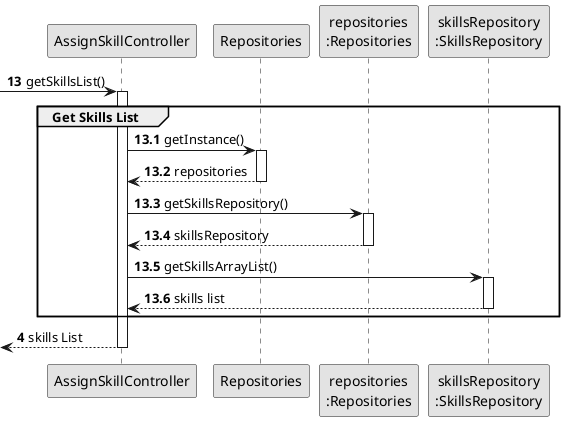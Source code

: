 @startuml
skinparam monochrome true
skinparam packageStyle rectangle
skinparam shadowing false

autonumber

'hide footbox

participant "AssignSkillController" as CTRL
participant Repositories
participant "repositories\n:Repositories" as REP
participant "skillsRepository\n:SkillsRepository" as SkillsREP

autonumber 13

 -> CTRL : getSkillsList()
autonumber 13.1
activate CTRL
    group Get Skills List
        CTRL -> Repositories: getInstance()
        activate Repositories
            Repositories --> CTRL: repositories
        deactivate Repositories
        CTRL -> REP: getSkillsRepository()
        activate REP
            REP --> CTRL: skillsRepository
        deactivate REP
        CTRL -> SkillsREP: getSkillsArrayList()
        activate SkillsREP
            SkillsREP --> CTRL: skills list
        deactivate SkillsREP

    end
    autonumber 4
    <-- CTRL  : skills List
deactivate CTRL


@enduml
